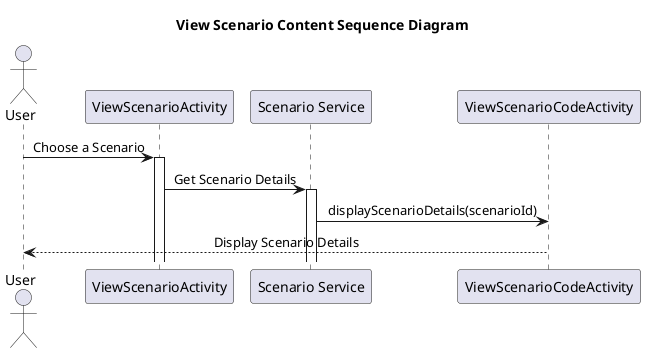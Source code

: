 @startuml ViewScenarioContentSequenceDiagram

title View Scenario Content Sequence Diagram
skinparam sequenceMessageAlign center

actor User
participant ViewScenarioActivity
participant "Scenario Service" as Scenario
participant ViewScenarioCodeActivity


User -> ViewScenarioActivity : Choose a Scenario
activate ViewScenarioActivity
ViewScenarioActivity -> Scenario : Get Scenario Details
activate Scenario
Scenario -> ViewScenarioCodeActivity : displayScenarioDetails(scenarioId)

ViewScenarioCodeActivity --> User : Display Scenario Details

@enduml

